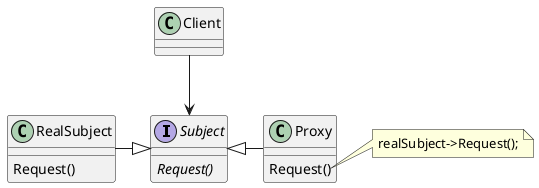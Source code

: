 @startuml
interface Subject
Subject : {abstract} Request()

class RealSubject
RealSubject : Request()
RealSubject -|> Subject

class Proxy
Proxy : Request()
Subject <|- Proxy

note right of Proxy::Request
realSubject->Request();
end note

class Client
Client --> Subject
@enduml
